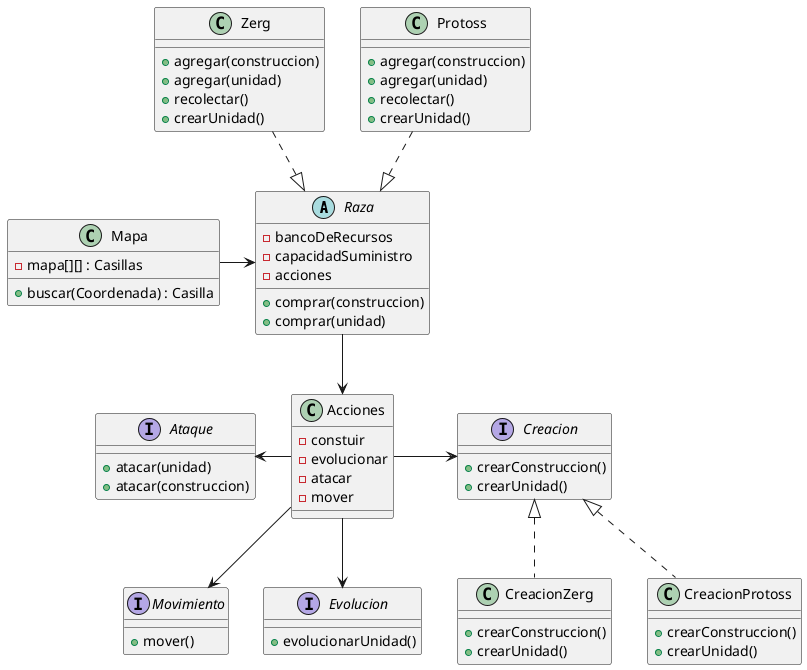 @startuml
'https://plantuml.com/class-diagram


abstract class Raza {
    - bancoDeRecursos
    - capacidadSuministro
    - acciones

    + comprar(construccion)
    + comprar(unidad)
}

class Zerg {
    + agregar(construccion)
    + agregar(unidad)
    + recolectar()
    + crearUnidad()
}

class Protoss {
    + agregar(construccion)
    + agregar(unidad)
    + recolectar()
    + crearUnidad()
}

class Acciones {
    - constuir
    - evolucionar
    - atacar
    - mover
}

interface Creacion {
    + crearConstruccion()
    + crearUnidad()
}

interface Ataque {
    + atacar(unidad)
    + atacar(construccion)
}

interface Movimiento {
    + mover()
}

interface Evolucion {
    + evolucionarUnidad()
}

class CreacionZerg {
    + crearConstruccion()
    + crearUnidad()
}

class CreacionProtoss {
    + crearConstruccion()
    + crearUnidad()
}

class Mapa {
    - mapa[][] : Casillas

    + buscar(Coordenada) : Casilla
}

Mapa -> Raza
Zerg ..|> Raza
Protoss ..|> Raza

Raza --> Acciones
Acciones -> Creacion
Acciones -left-> Ataque
Acciones --> Movimiento
Acciones --> Evolucion

Creacion <|.. CreacionZerg
Creacion <|.. CreacionProtoss



@enduml